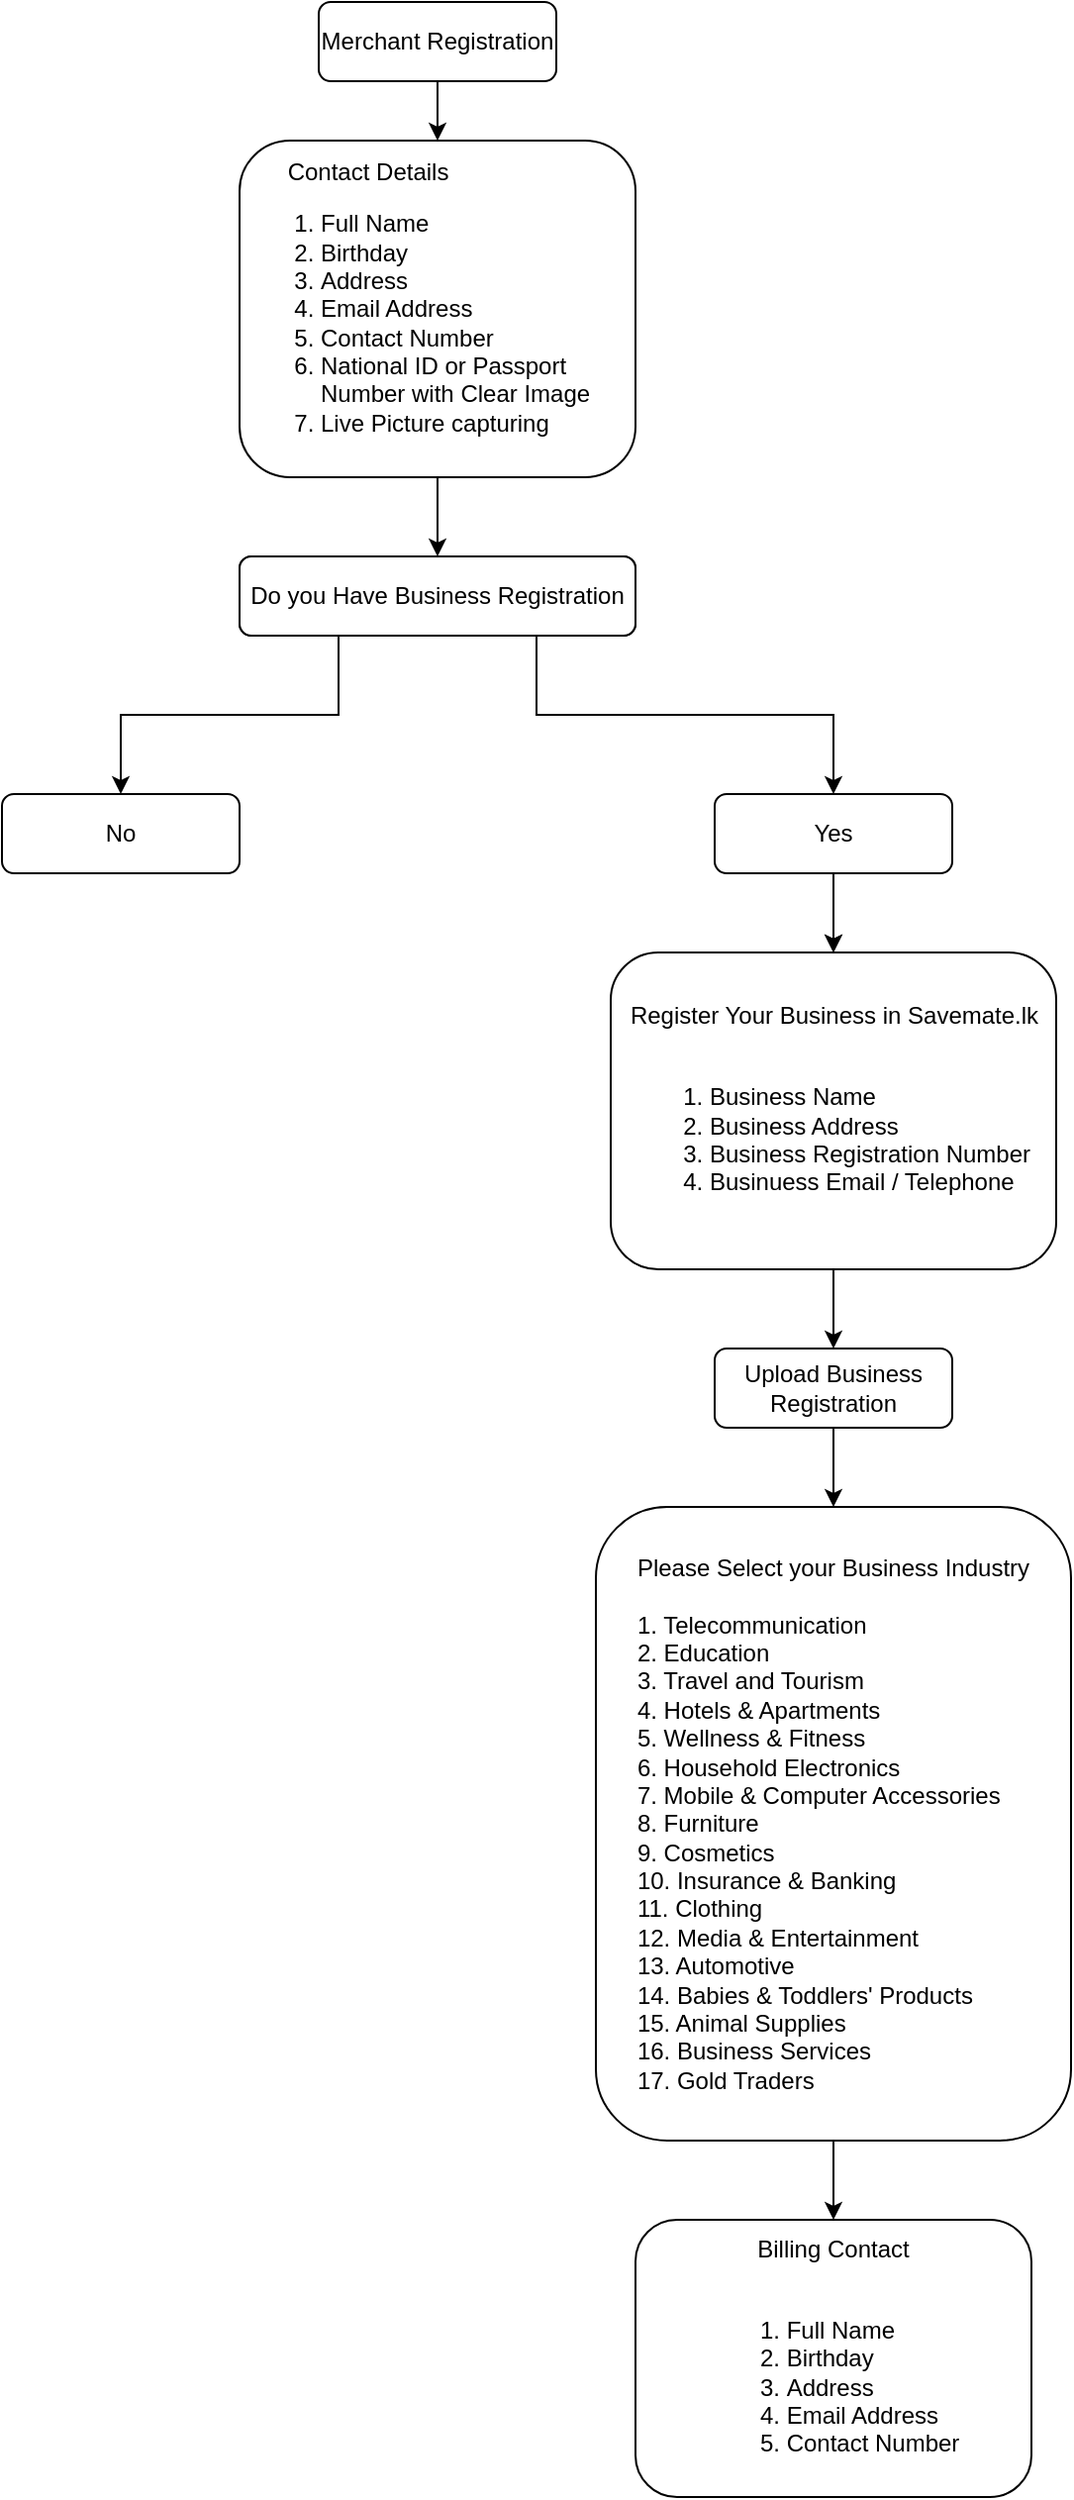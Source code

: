 <mxfile version="26.0.10">
  <diagram id="C5RBs43oDa-KdzZeNtuy" name="Page-1">
    <mxGraphModel dx="1434" dy="754" grid="1" gridSize="10" guides="1" tooltips="1" connect="1" arrows="1" fold="1" page="1" pageScale="1" pageWidth="827" pageHeight="1169" math="0" shadow="0">
      <root>
        <mxCell id="WIyWlLk6GJQsqaUBKTNV-0" />
        <mxCell id="WIyWlLk6GJQsqaUBKTNV-1" parent="WIyWlLk6GJQsqaUBKTNV-0" />
        <mxCell id="qfl9MBtD9tE9nQpcT406-1" style="edgeStyle=orthogonalEdgeStyle;rounded=0;orthogonalLoop=1;jettySize=auto;html=1;exitX=0.5;exitY=1;exitDx=0;exitDy=0;entryX=0.5;entryY=0;entryDx=0;entryDy=0;" edge="1" parent="WIyWlLk6GJQsqaUBKTNV-1" source="WIyWlLk6GJQsqaUBKTNV-3" target="WIyWlLk6GJQsqaUBKTNV-7">
          <mxGeometry relative="1" as="geometry" />
        </mxCell>
        <mxCell id="WIyWlLk6GJQsqaUBKTNV-3" value="Merchant Registration" style="rounded=1;whiteSpace=wrap;html=1;fontSize=12;glass=0;strokeWidth=1;shadow=0;" parent="WIyWlLk6GJQsqaUBKTNV-1" vertex="1">
          <mxGeometry x="320" y="40" width="120" height="40" as="geometry" />
        </mxCell>
        <mxCell id="qfl9MBtD9tE9nQpcT406-4" style="edgeStyle=orthogonalEdgeStyle;rounded=0;orthogonalLoop=1;jettySize=auto;html=1;exitX=0.5;exitY=1;exitDx=0;exitDy=0;" edge="1" parent="WIyWlLk6GJQsqaUBKTNV-1" source="WIyWlLk6GJQsqaUBKTNV-7" target="qfl9MBtD9tE9nQpcT406-3">
          <mxGeometry relative="1" as="geometry" />
        </mxCell>
        <mxCell id="WIyWlLk6GJQsqaUBKTNV-7" value="&lt;div align=&quot;left&quot;&gt;&amp;nbsp;&amp;nbsp;&amp;nbsp;&amp;nbsp;&amp;nbsp;&amp;nbsp; Contact Details&lt;br&gt;&lt;ol&gt;&lt;li&gt;Full Name&lt;/li&gt;&lt;li&gt;Birthday&lt;/li&gt;&lt;li&gt;Address&lt;br&gt;&lt;/li&gt;&lt;li&gt;Email Address&lt;/li&gt;&lt;li&gt;Contact Number&lt;/li&gt;&lt;li&gt;National ID or Passport Number with Clear Image&lt;br&gt;&lt;/li&gt;&lt;li&gt;Live Picture capturing&lt;br&gt;&lt;/li&gt;&lt;/ol&gt;&lt;/div&gt;" style="rounded=1;whiteSpace=wrap;html=1;fontSize=12;glass=0;strokeWidth=1;shadow=0;" parent="WIyWlLk6GJQsqaUBKTNV-1" vertex="1">
          <mxGeometry x="280" y="110" width="200" height="170" as="geometry" />
        </mxCell>
        <mxCell id="qfl9MBtD9tE9nQpcT406-3" value="Select Business Type" style="rounded=1;whiteSpace=wrap;html=1;fontSize=12;glass=0;strokeWidth=1;shadow=0;" vertex="1" parent="WIyWlLk6GJQsqaUBKTNV-1">
          <mxGeometry x="280" y="320" width="200" height="40" as="geometry" />
        </mxCell>
        <mxCell id="qfl9MBtD9tE9nQpcT406-8" style="edgeStyle=orthogonalEdgeStyle;rounded=0;orthogonalLoop=1;jettySize=auto;html=1;exitX=0.25;exitY=1;exitDx=0;exitDy=0;entryX=0.5;entryY=0;entryDx=0;entryDy=0;" edge="1" parent="WIyWlLk6GJQsqaUBKTNV-1" source="qfl9MBtD9tE9nQpcT406-5" target="qfl9MBtD9tE9nQpcT406-6">
          <mxGeometry relative="1" as="geometry" />
        </mxCell>
        <mxCell id="qfl9MBtD9tE9nQpcT406-9" style="edgeStyle=orthogonalEdgeStyle;rounded=0;orthogonalLoop=1;jettySize=auto;html=1;exitX=0.75;exitY=1;exitDx=0;exitDy=0;" edge="1" parent="WIyWlLk6GJQsqaUBKTNV-1" source="qfl9MBtD9tE9nQpcT406-5" target="qfl9MBtD9tE9nQpcT406-7">
          <mxGeometry relative="1" as="geometry" />
        </mxCell>
        <mxCell id="qfl9MBtD9tE9nQpcT406-5" value="&lt;div&gt;Do you Have Business Registration&lt;/div&gt;" style="rounded=1;whiteSpace=wrap;html=1;fontSize=12;glass=0;strokeWidth=1;shadow=0;" vertex="1" parent="WIyWlLk6GJQsqaUBKTNV-1">
          <mxGeometry x="280" y="320" width="200" height="40" as="geometry" />
        </mxCell>
        <mxCell id="qfl9MBtD9tE9nQpcT406-6" value="No" style="rounded=1;whiteSpace=wrap;html=1;fontSize=12;glass=0;strokeWidth=1;shadow=0;" vertex="1" parent="WIyWlLk6GJQsqaUBKTNV-1">
          <mxGeometry x="160" y="440" width="120" height="40" as="geometry" />
        </mxCell>
        <mxCell id="qfl9MBtD9tE9nQpcT406-12" style="edgeStyle=orthogonalEdgeStyle;rounded=0;orthogonalLoop=1;jettySize=auto;html=1;exitX=0.5;exitY=1;exitDx=0;exitDy=0;entryX=0.5;entryY=0;entryDx=0;entryDy=0;" edge="1" parent="WIyWlLk6GJQsqaUBKTNV-1" source="qfl9MBtD9tE9nQpcT406-7" target="qfl9MBtD9tE9nQpcT406-10">
          <mxGeometry relative="1" as="geometry" />
        </mxCell>
        <mxCell id="qfl9MBtD9tE9nQpcT406-20" value="" style="edgeStyle=orthogonalEdgeStyle;rounded=0;orthogonalLoop=1;jettySize=auto;html=1;" edge="1" parent="WIyWlLk6GJQsqaUBKTNV-1" source="qfl9MBtD9tE9nQpcT406-7" target="qfl9MBtD9tE9nQpcT406-10">
          <mxGeometry relative="1" as="geometry" />
        </mxCell>
        <mxCell id="qfl9MBtD9tE9nQpcT406-7" value="Yes" style="rounded=1;whiteSpace=wrap;html=1;fontSize=12;glass=0;strokeWidth=1;shadow=0;" vertex="1" parent="WIyWlLk6GJQsqaUBKTNV-1">
          <mxGeometry x="520" y="440" width="120" height="40" as="geometry" />
        </mxCell>
        <mxCell id="qfl9MBtD9tE9nQpcT406-16" style="edgeStyle=orthogonalEdgeStyle;rounded=0;orthogonalLoop=1;jettySize=auto;html=1;exitX=0.5;exitY=1;exitDx=0;exitDy=0;entryX=0.5;entryY=0;entryDx=0;entryDy=0;" edge="1" parent="WIyWlLk6GJQsqaUBKTNV-1" source="qfl9MBtD9tE9nQpcT406-10" target="qfl9MBtD9tE9nQpcT406-15">
          <mxGeometry relative="1" as="geometry" />
        </mxCell>
        <mxCell id="qfl9MBtD9tE9nQpcT406-10" value="&lt;div&gt;Register Your Business in Savemate.lk&lt;/div&gt;&lt;div&gt;&lt;br&gt;&lt;/div&gt;&lt;div align=&quot;left&quot;&gt;&lt;ol&gt;&lt;li&gt;Business Name&lt;br&gt;&lt;/li&gt;&lt;li&gt;Business Address&lt;br&gt;&lt;/li&gt;&lt;li&gt;Business Registration Number&lt;br&gt;&lt;/li&gt;&lt;li&gt;Businuess Email / Telephone &lt;br&gt;&lt;/li&gt;&lt;/ol&gt;&lt;/div&gt;" style="rounded=1;whiteSpace=wrap;html=1;fontSize=12;glass=0;strokeWidth=1;shadow=0;" vertex="1" parent="WIyWlLk6GJQsqaUBKTNV-1">
          <mxGeometry x="467.5" y="520" width="225" height="160" as="geometry" />
        </mxCell>
        <mxCell id="qfl9MBtD9tE9nQpcT406-19" style="edgeStyle=orthogonalEdgeStyle;rounded=0;orthogonalLoop=1;jettySize=auto;html=1;" edge="1" parent="WIyWlLk6GJQsqaUBKTNV-1" source="qfl9MBtD9tE9nQpcT406-13" target="qfl9MBtD9tE9nQpcT406-18">
          <mxGeometry relative="1" as="geometry" />
        </mxCell>
        <mxCell id="qfl9MBtD9tE9nQpcT406-13" value="&lt;div&gt;Please Select your&amp;nbsp;Business Industry&lt;/div&gt;&lt;div&gt;&lt;br&gt;&lt;/div&gt;&lt;div align=&quot;left&quot;&gt;1. Telecommunication&lt;br&gt;2. Education&lt;br&gt;3. Travel and Tourism&lt;br&gt;4. Hotels &amp;amp; Apartments&lt;br&gt;5. Wellness &amp;amp; Fitness&lt;br&gt;6. Household Electronics&lt;br&gt;7. Mobile &amp;amp; Computer Accessories&lt;br&gt;8. Furniture&lt;br&gt;9. Cosmetics&lt;br&gt;10. Insurance &amp;amp; Banking&lt;br&gt;11. Clothing&lt;br&gt;12. Media &amp;amp; Entertainment&lt;br&gt;13. Automotive&lt;br&gt;14. Babies &amp;amp; Toddlers&#39; Products&lt;br&gt;15. Animal Supplies&lt;br&gt;16. Business Services&lt;br&gt;17. Gold Traders&lt;/div&gt;" style="rounded=1;whiteSpace=wrap;html=1;fontSize=12;glass=0;strokeWidth=1;shadow=0;" vertex="1" parent="WIyWlLk6GJQsqaUBKTNV-1">
          <mxGeometry x="460" y="800" width="240" height="320" as="geometry" />
        </mxCell>
        <mxCell id="qfl9MBtD9tE9nQpcT406-17" style="edgeStyle=orthogonalEdgeStyle;rounded=0;orthogonalLoop=1;jettySize=auto;html=1;exitX=0.5;exitY=1;exitDx=0;exitDy=0;entryX=0.5;entryY=0;entryDx=0;entryDy=0;" edge="1" parent="WIyWlLk6GJQsqaUBKTNV-1" source="qfl9MBtD9tE9nQpcT406-15" target="qfl9MBtD9tE9nQpcT406-13">
          <mxGeometry relative="1" as="geometry" />
        </mxCell>
        <mxCell id="qfl9MBtD9tE9nQpcT406-15" value="Upload Business Registration " style="rounded=1;whiteSpace=wrap;html=1;fontSize=12;glass=0;strokeWidth=1;shadow=0;" vertex="1" parent="WIyWlLk6GJQsqaUBKTNV-1">
          <mxGeometry x="520" y="720" width="120" height="40" as="geometry" />
        </mxCell>
        <mxCell id="qfl9MBtD9tE9nQpcT406-18" value="&lt;div&gt;Billing Contact&lt;/div&gt;&lt;div&gt;&lt;br&gt;&lt;/div&gt;&lt;div align=&quot;left&quot;&gt;&lt;ol&gt;&lt;li&gt;Full Name&lt;/li&gt;&lt;li&gt;Birthday&lt;/li&gt;&lt;li&gt;Address&lt;br&gt;&lt;/li&gt;&lt;li&gt;Email Address&lt;/li&gt;&lt;li&gt;Contact Number&lt;/li&gt;&lt;/ol&gt;&lt;/div&gt;" style="rounded=1;whiteSpace=wrap;html=1;fontSize=12;glass=0;strokeWidth=1;shadow=0;" vertex="1" parent="WIyWlLk6GJQsqaUBKTNV-1">
          <mxGeometry x="480" y="1160" width="200" height="140" as="geometry" />
        </mxCell>
      </root>
    </mxGraphModel>
  </diagram>
</mxfile>
